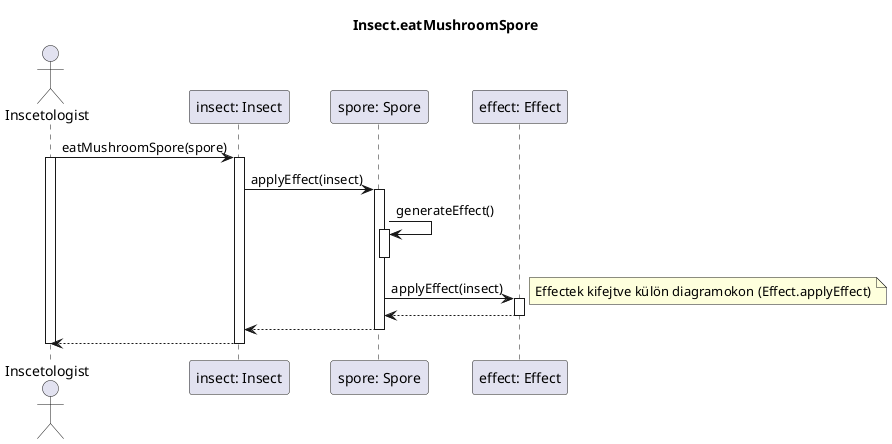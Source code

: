 @startuml SporeEating
title Insect.eatMushroomSpore

actor "Inscetologist" as insectologist  
participant "insect: Insect" as insect
participant "spore: Spore" as spore
participant "effect: Effect" as effect

insectologist -> insect: eatMushroomSpore(spore)
activate insectologist
activate insect
    
insect->spore : applyEffect(insect)
activate spore

spore->spore : generateEffect()
activate spore
deactivate spore

spore ->effect : applyEffect(insect)
activate effect
note right: Effectek kifejtve külön diagramokon (Effect.applyEffect)

spore <-- effect
deactivate effect

insect <-- spore
deactivate spore

insectologist <-- insect
deactivate insect
deactivate insectologist

@enduml